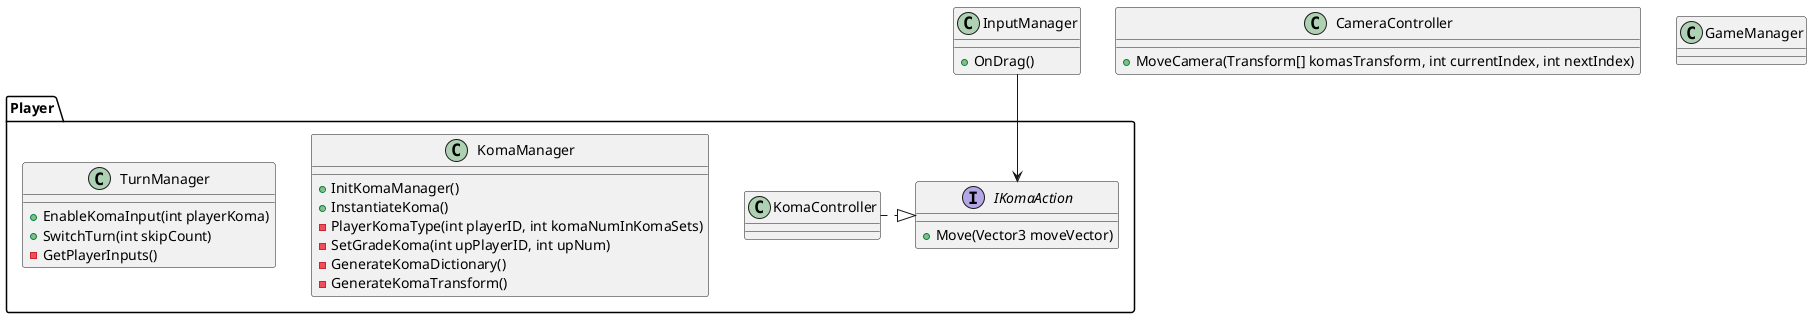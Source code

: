 @startuml ShogiBattle

    class InputManager {
        +OnDrag()
    }

    namespace Player {
        interface IKomaAction{
            +Move(Vector3 moveVector)
        }

        class KomaController{
        }

        class KomaManager{
            +InitKomaManager()
            +InstantiateKoma()
            -PlayerKomaType(int playerID, int komaNumInKomaSets)
            -SetGradeKoma(int upPlayerID, int upNum)
            -GenerateKomaDictionary()
            -GenerateKomaTransform()
        }

        class TurnManager{
            +EnableKomaInput(int playerKoma)
            +SwitchTurn(int skipCount)
            -GetPlayerInputs()
        }
    }

    class CameraController{
        +MoveCamera(Transform[] komasTransform, int currentIndex, int nextIndex)
    }

    class GameManager {
    }


    ' 関係を定義
    InputManager --> IKomaAction
    KomaController .|> IKomaAction

@enduml

